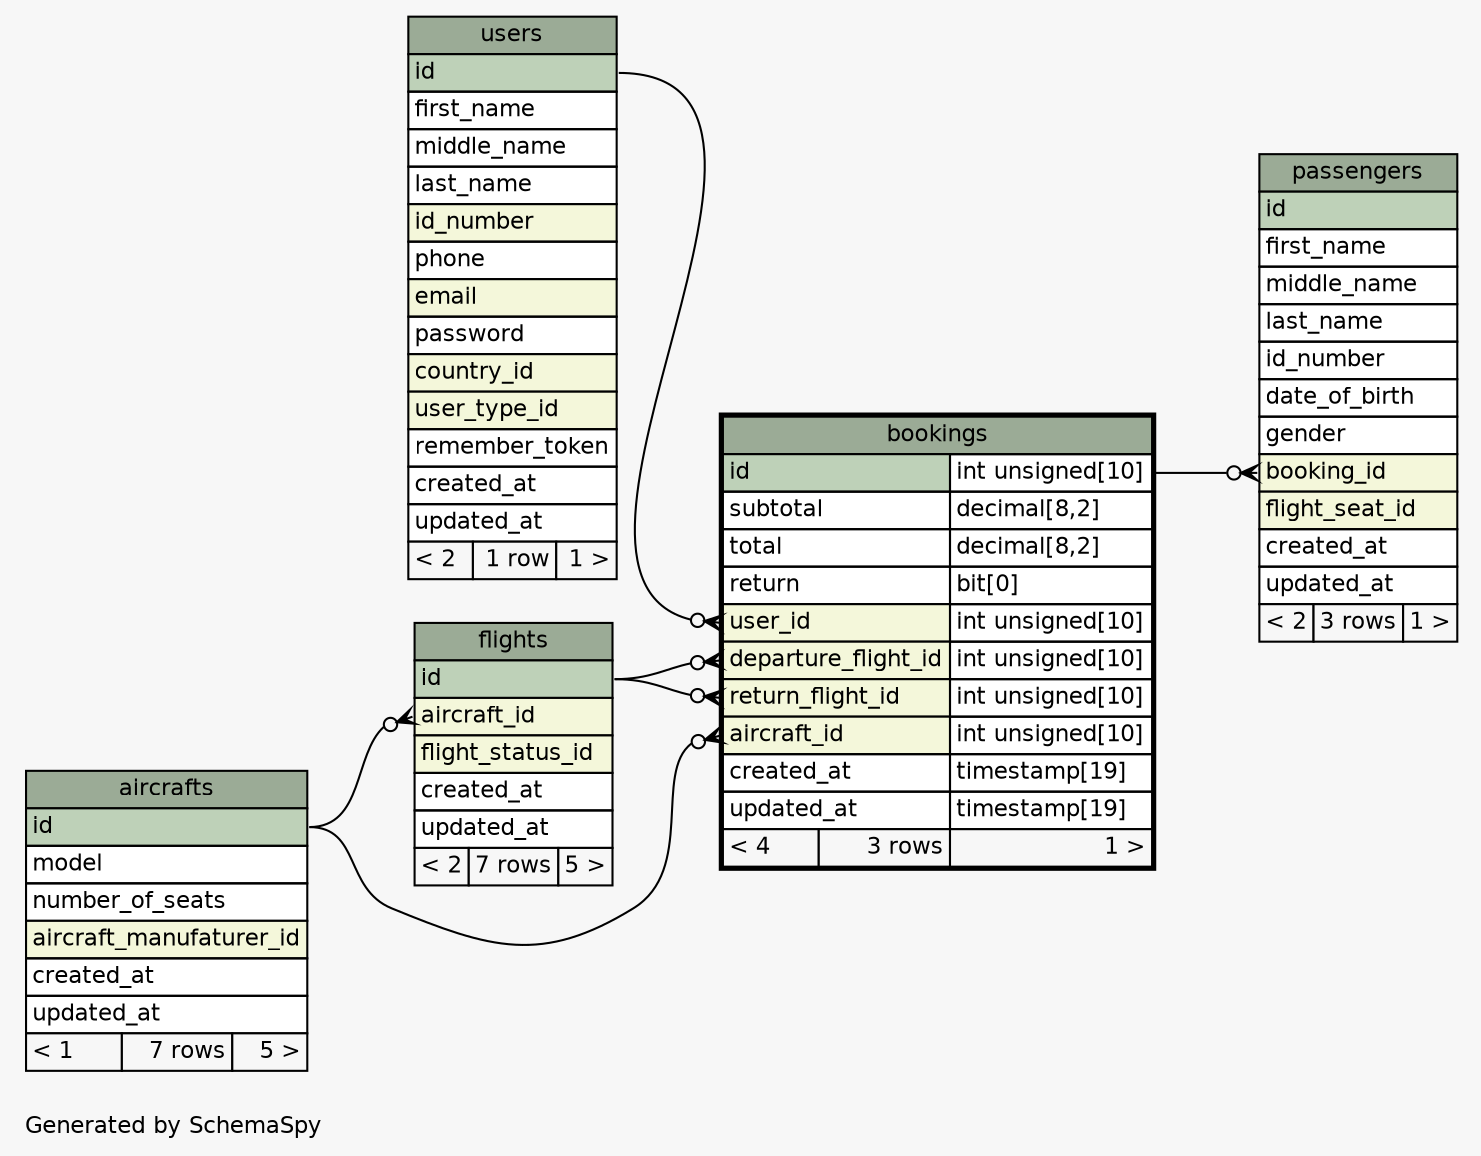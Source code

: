 // dot 2.38.0 on Linux 4.8.0-49-generic
// SchemaSpy rev 590
digraph "oneDegreeRelationshipsDiagram" {
  graph [
    rankdir="RL"
    bgcolor="#f7f7f7"
    label="\nGenerated by SchemaSpy"
    labeljust="l"
    nodesep="0.18"
    ranksep="0.46"
    fontname="Helvetica"
    fontsize="11"
  ];
  node [
    fontname="Helvetica"
    fontsize="11"
    shape="plaintext"
  ];
  edge [
    arrowsize="0.8"
  ];
  "bookings":"aircraft_id":w -> "aircrafts":"id":e [arrowhead=none dir=back arrowtail=crowodot];
  "bookings":"departure_flight_id":w -> "flights":"id":e [arrowhead=none dir=back arrowtail=crowodot];
  "bookings":"return_flight_id":w -> "flights":"id":e [arrowhead=none dir=back arrowtail=crowodot];
  "bookings":"user_id":w -> "users":"id":e [arrowhead=none dir=back arrowtail=crowodot];
  "flights":"aircraft_id":w -> "aircrafts":"id":e [arrowhead=none dir=back arrowtail=crowodot];
  "passengers":"booking_id":w -> "bookings":"id.type":e [arrowhead=none dir=back arrowtail=crowodot];
  "aircrafts" [
    label=<
    <TABLE BORDER="0" CELLBORDER="1" CELLSPACING="0" BGCOLOR="#ffffff">
      <TR><TD COLSPAN="3" BGCOLOR="#9bab96" ALIGN="CENTER">aircrafts</TD></TR>
      <TR><TD PORT="id" COLSPAN="3" BGCOLOR="#bed1b8" ALIGN="LEFT">id</TD></TR>
      <TR><TD PORT="model" COLSPAN="3" ALIGN="LEFT">model</TD></TR>
      <TR><TD PORT="number_of_seats" COLSPAN="3" ALIGN="LEFT">number_of_seats</TD></TR>
      <TR><TD PORT="aircraft_manufaturer_id" COLSPAN="3" BGCOLOR="#f4f7da" ALIGN="LEFT">aircraft_manufaturer_id</TD></TR>
      <TR><TD PORT="created_at" COLSPAN="3" ALIGN="LEFT">created_at</TD></TR>
      <TR><TD PORT="updated_at" COLSPAN="3" ALIGN="LEFT">updated_at</TD></TR>
      <TR><TD ALIGN="LEFT" BGCOLOR="#f7f7f7">&lt; 1</TD><TD ALIGN="RIGHT" BGCOLOR="#f7f7f7">7 rows</TD><TD ALIGN="RIGHT" BGCOLOR="#f7f7f7">5 &gt;</TD></TR>
    </TABLE>>
    URL="aircrafts.html"
    tooltip="aircrafts"
  ];
  "bookings" [
    label=<
    <TABLE BORDER="2" CELLBORDER="1" CELLSPACING="0" BGCOLOR="#ffffff">
      <TR><TD COLSPAN="3" BGCOLOR="#9bab96" ALIGN="CENTER">bookings</TD></TR>
      <TR><TD PORT="id" COLSPAN="2" BGCOLOR="#bed1b8" ALIGN="LEFT">id</TD><TD PORT="id.type" ALIGN="LEFT">int unsigned[10]</TD></TR>
      <TR><TD PORT="subtotal" COLSPAN="2" ALIGN="LEFT">subtotal</TD><TD PORT="subtotal.type" ALIGN="LEFT">decimal[8,2]</TD></TR>
      <TR><TD PORT="total" COLSPAN="2" ALIGN="LEFT">total</TD><TD PORT="total.type" ALIGN="LEFT">decimal[8,2]</TD></TR>
      <TR><TD PORT="return" COLSPAN="2" ALIGN="LEFT">return</TD><TD PORT="return.type" ALIGN="LEFT">bit[0]</TD></TR>
      <TR><TD PORT="user_id" COLSPAN="2" BGCOLOR="#f4f7da" ALIGN="LEFT">user_id</TD><TD PORT="user_id.type" ALIGN="LEFT">int unsigned[10]</TD></TR>
      <TR><TD PORT="departure_flight_id" COLSPAN="2" BGCOLOR="#f4f7da" ALIGN="LEFT">departure_flight_id</TD><TD PORT="departure_flight_id.type" ALIGN="LEFT">int unsigned[10]</TD></TR>
      <TR><TD PORT="return_flight_id" COLSPAN="2" BGCOLOR="#f4f7da" ALIGN="LEFT">return_flight_id</TD><TD PORT="return_flight_id.type" ALIGN="LEFT">int unsigned[10]</TD></TR>
      <TR><TD PORT="aircraft_id" COLSPAN="2" BGCOLOR="#f4f7da" ALIGN="LEFT">aircraft_id</TD><TD PORT="aircraft_id.type" ALIGN="LEFT">int unsigned[10]</TD></TR>
      <TR><TD PORT="created_at" COLSPAN="2" ALIGN="LEFT">created_at</TD><TD PORT="created_at.type" ALIGN="LEFT">timestamp[19]</TD></TR>
      <TR><TD PORT="updated_at" COLSPAN="2" ALIGN="LEFT">updated_at</TD><TD PORT="updated_at.type" ALIGN="LEFT">timestamp[19]</TD></TR>
      <TR><TD ALIGN="LEFT" BGCOLOR="#f7f7f7">&lt; 4</TD><TD ALIGN="RIGHT" BGCOLOR="#f7f7f7">3 rows</TD><TD ALIGN="RIGHT" BGCOLOR="#f7f7f7">1 &gt;</TD></TR>
    </TABLE>>
    URL="bookings.html"
    tooltip="bookings"
  ];
  "flights" [
    label=<
    <TABLE BORDER="0" CELLBORDER="1" CELLSPACING="0" BGCOLOR="#ffffff">
      <TR><TD COLSPAN="3" BGCOLOR="#9bab96" ALIGN="CENTER">flights</TD></TR>
      <TR><TD PORT="id" COLSPAN="3" BGCOLOR="#bed1b8" ALIGN="LEFT">id</TD></TR>
      <TR><TD PORT="aircraft_id" COLSPAN="3" BGCOLOR="#f4f7da" ALIGN="LEFT">aircraft_id</TD></TR>
      <TR><TD PORT="flight_status_id" COLSPAN="3" BGCOLOR="#f4f7da" ALIGN="LEFT">flight_status_id</TD></TR>
      <TR><TD PORT="created_at" COLSPAN="3" ALIGN="LEFT">created_at</TD></TR>
      <TR><TD PORT="updated_at" COLSPAN="3" ALIGN="LEFT">updated_at</TD></TR>
      <TR><TD ALIGN="LEFT" BGCOLOR="#f7f7f7">&lt; 2</TD><TD ALIGN="RIGHT" BGCOLOR="#f7f7f7">7 rows</TD><TD ALIGN="RIGHT" BGCOLOR="#f7f7f7">5 &gt;</TD></TR>
    </TABLE>>
    URL="flights.html"
    tooltip="flights"
  ];
  "passengers" [
    label=<
    <TABLE BORDER="0" CELLBORDER="1" CELLSPACING="0" BGCOLOR="#ffffff">
      <TR><TD COLSPAN="3" BGCOLOR="#9bab96" ALIGN="CENTER">passengers</TD></TR>
      <TR><TD PORT="id" COLSPAN="3" BGCOLOR="#bed1b8" ALIGN="LEFT">id</TD></TR>
      <TR><TD PORT="first_name" COLSPAN="3" ALIGN="LEFT">first_name</TD></TR>
      <TR><TD PORT="middle_name" COLSPAN="3" ALIGN="LEFT">middle_name</TD></TR>
      <TR><TD PORT="last_name" COLSPAN="3" ALIGN="LEFT">last_name</TD></TR>
      <TR><TD PORT="id_number" COLSPAN="3" ALIGN="LEFT">id_number</TD></TR>
      <TR><TD PORT="date_of_birth" COLSPAN="3" ALIGN="LEFT">date_of_birth</TD></TR>
      <TR><TD PORT="gender" COLSPAN="3" ALIGN="LEFT">gender</TD></TR>
      <TR><TD PORT="booking_id" COLSPAN="3" BGCOLOR="#f4f7da" ALIGN="LEFT">booking_id</TD></TR>
      <TR><TD PORT="flight_seat_id" COLSPAN="3" BGCOLOR="#f4f7da" ALIGN="LEFT">flight_seat_id</TD></TR>
      <TR><TD PORT="created_at" COLSPAN="3" ALIGN="LEFT">created_at</TD></TR>
      <TR><TD PORT="updated_at" COLSPAN="3" ALIGN="LEFT">updated_at</TD></TR>
      <TR><TD ALIGN="LEFT" BGCOLOR="#f7f7f7">&lt; 2</TD><TD ALIGN="RIGHT" BGCOLOR="#f7f7f7">3 rows</TD><TD ALIGN="RIGHT" BGCOLOR="#f7f7f7">1 &gt;</TD></TR>
    </TABLE>>
    URL="passengers.html"
    tooltip="passengers"
  ];
  "users" [
    label=<
    <TABLE BORDER="0" CELLBORDER="1" CELLSPACING="0" BGCOLOR="#ffffff">
      <TR><TD COLSPAN="3" BGCOLOR="#9bab96" ALIGN="CENTER">users</TD></TR>
      <TR><TD PORT="id" COLSPAN="3" BGCOLOR="#bed1b8" ALIGN="LEFT">id</TD></TR>
      <TR><TD PORT="first_name" COLSPAN="3" ALIGN="LEFT">first_name</TD></TR>
      <TR><TD PORT="middle_name" COLSPAN="3" ALIGN="LEFT">middle_name</TD></TR>
      <TR><TD PORT="last_name" COLSPAN="3" ALIGN="LEFT">last_name</TD></TR>
      <TR><TD PORT="id_number" COLSPAN="3" BGCOLOR="#f4f7da" ALIGN="LEFT">id_number</TD></TR>
      <TR><TD PORT="phone" COLSPAN="3" ALIGN="LEFT">phone</TD></TR>
      <TR><TD PORT="email" COLSPAN="3" BGCOLOR="#f4f7da" ALIGN="LEFT">email</TD></TR>
      <TR><TD PORT="password" COLSPAN="3" ALIGN="LEFT">password</TD></TR>
      <TR><TD PORT="country_id" COLSPAN="3" BGCOLOR="#f4f7da" ALIGN="LEFT">country_id</TD></TR>
      <TR><TD PORT="user_type_id" COLSPAN="3" BGCOLOR="#f4f7da" ALIGN="LEFT">user_type_id</TD></TR>
      <TR><TD PORT="remember_token" COLSPAN="3" ALIGN="LEFT">remember_token</TD></TR>
      <TR><TD PORT="created_at" COLSPAN="3" ALIGN="LEFT">created_at</TD></TR>
      <TR><TD PORT="updated_at" COLSPAN="3" ALIGN="LEFT">updated_at</TD></TR>
      <TR><TD ALIGN="LEFT" BGCOLOR="#f7f7f7">&lt; 2</TD><TD ALIGN="RIGHT" BGCOLOR="#f7f7f7">1 row</TD><TD ALIGN="RIGHT" BGCOLOR="#f7f7f7">1 &gt;</TD></TR>
    </TABLE>>
    URL="users.html"
    tooltip="users"
  ];
}
